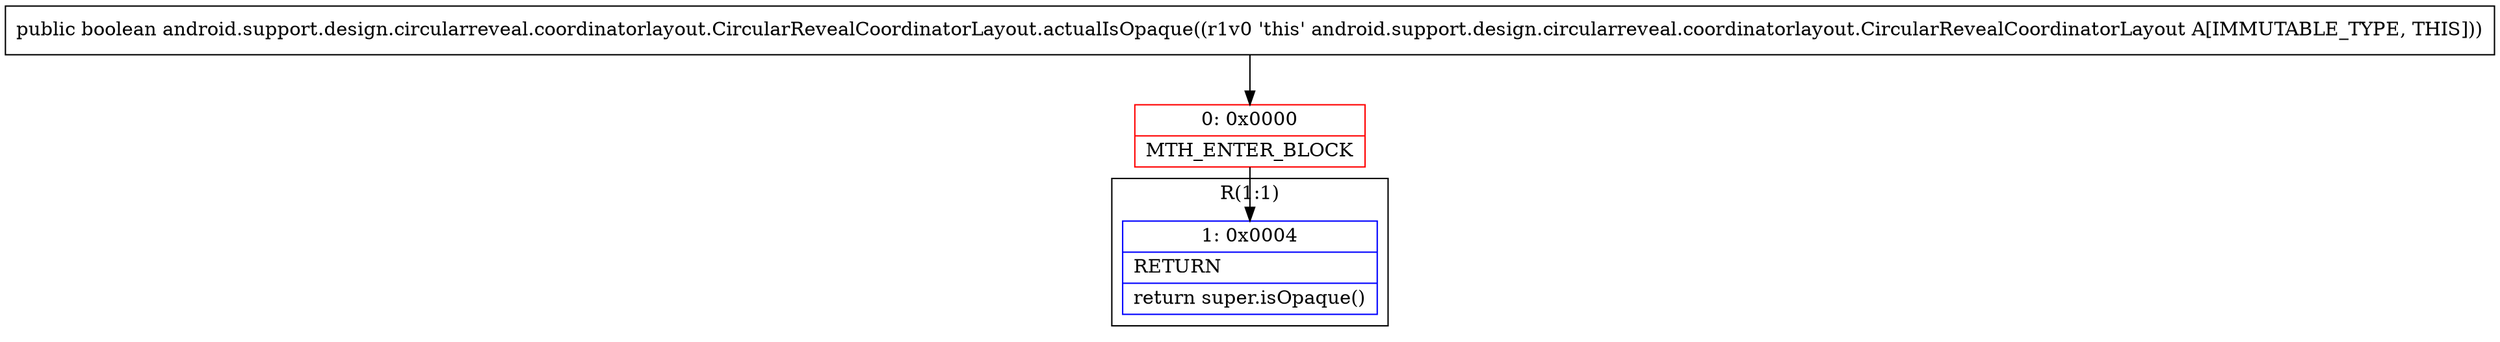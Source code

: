 digraph "CFG forandroid.support.design.circularreveal.coordinatorlayout.CircularRevealCoordinatorLayout.actualIsOpaque()Z" {
subgraph cluster_Region_1089090917 {
label = "R(1:1)";
node [shape=record,color=blue];
Node_1 [shape=record,label="{1\:\ 0x0004|RETURN\l|return super.isOpaque()\l}"];
}
Node_0 [shape=record,color=red,label="{0\:\ 0x0000|MTH_ENTER_BLOCK\l}"];
MethodNode[shape=record,label="{public boolean android.support.design.circularreveal.coordinatorlayout.CircularRevealCoordinatorLayout.actualIsOpaque((r1v0 'this' android.support.design.circularreveal.coordinatorlayout.CircularRevealCoordinatorLayout A[IMMUTABLE_TYPE, THIS])) }"];
MethodNode -> Node_0;
Node_0 -> Node_1;
}

